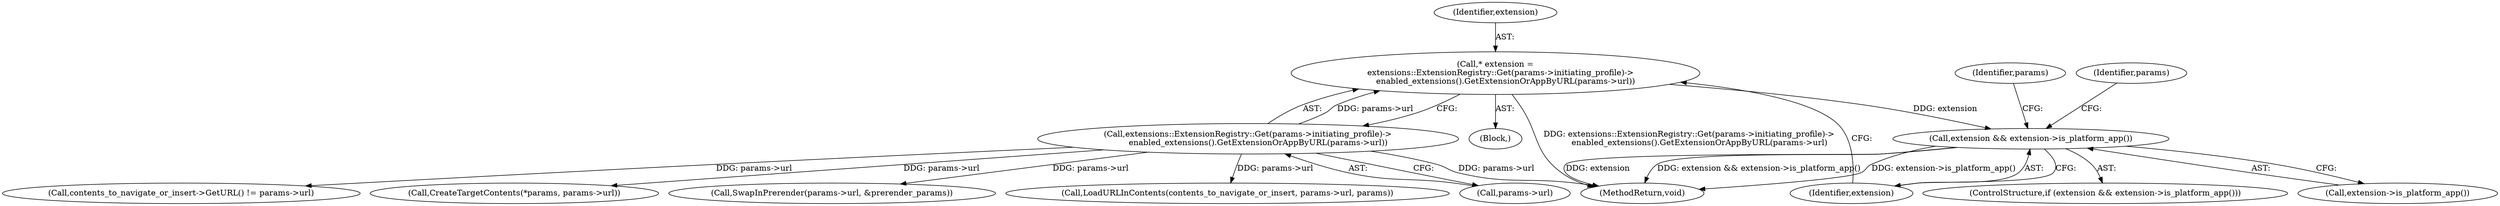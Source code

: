 digraph "0_Chrome_c552cd7b8a0862f6b3c8c6a07f98bda3721101eb_0@pointer" {
"1000126" [label="(Call,* extension =\n    extensions::ExtensionRegistry::Get(params->initiating_profile)->\n        enabled_extensions().GetExtensionOrAppByURL(params->url))"];
"1000128" [label="(Call,extensions::ExtensionRegistry::Get(params->initiating_profile)->\n        enabled_extensions().GetExtensionOrAppByURL(params->url))"];
"1000133" [label="(Call,extension && extension->is_platform_app())"];
"1000593" [label="(Call,contents_to_navigate_or_insert->GetURL() != params->url)"];
"1000127" [label="(Identifier,extension)"];
"1000134" [label="(Identifier,extension)"];
"1000665" [label="(MethodReturn,void)"];
"1000419" [label="(Call,CreateTargetContents(*params, params->url))"];
"1000442" [label="(Call,SwapInPrerender(params->url, &prerender_params))"];
"1000102" [label="(Block,)"];
"1000132" [label="(ControlStructure,if (extension && extension->is_platform_app()))"];
"1000126" [label="(Call,* extension =\n    extensions::ExtensionRegistry::Get(params->initiating_profile)->\n        enabled_extensions().GetExtensionOrAppByURL(params->url))"];
"1000599" [label="(Call,LoadURLInContents(contents_to_navigate_or_insert, params->url, params))"];
"1000146" [label="(Identifier,params)"];
"1000135" [label="(Call,extension->is_platform_app())"];
"1000129" [label="(Call,params->url)"];
"1000128" [label="(Call,extensions::ExtensionRegistry::Get(params->initiating_profile)->\n        enabled_extensions().GetExtensionOrAppByURL(params->url))"];
"1000133" [label="(Call,extension && extension->is_platform_app())"];
"1000138" [label="(Identifier,params)"];
"1000126" -> "1000102"  [label="AST: "];
"1000126" -> "1000128"  [label="CFG: "];
"1000127" -> "1000126"  [label="AST: "];
"1000128" -> "1000126"  [label="AST: "];
"1000134" -> "1000126"  [label="CFG: "];
"1000126" -> "1000665"  [label="DDG: extensions::ExtensionRegistry::Get(params->initiating_profile)->\n        enabled_extensions().GetExtensionOrAppByURL(params->url)"];
"1000128" -> "1000126"  [label="DDG: params->url"];
"1000126" -> "1000133"  [label="DDG: extension"];
"1000128" -> "1000129"  [label="CFG: "];
"1000129" -> "1000128"  [label="AST: "];
"1000128" -> "1000665"  [label="DDG: params->url"];
"1000128" -> "1000419"  [label="DDG: params->url"];
"1000128" -> "1000442"  [label="DDG: params->url"];
"1000128" -> "1000593"  [label="DDG: params->url"];
"1000128" -> "1000599"  [label="DDG: params->url"];
"1000133" -> "1000132"  [label="AST: "];
"1000133" -> "1000134"  [label="CFG: "];
"1000133" -> "1000135"  [label="CFG: "];
"1000134" -> "1000133"  [label="AST: "];
"1000135" -> "1000133"  [label="AST: "];
"1000138" -> "1000133"  [label="CFG: "];
"1000146" -> "1000133"  [label="CFG: "];
"1000133" -> "1000665"  [label="DDG: extension"];
"1000133" -> "1000665"  [label="DDG: extension && extension->is_platform_app()"];
"1000133" -> "1000665"  [label="DDG: extension->is_platform_app()"];
}
